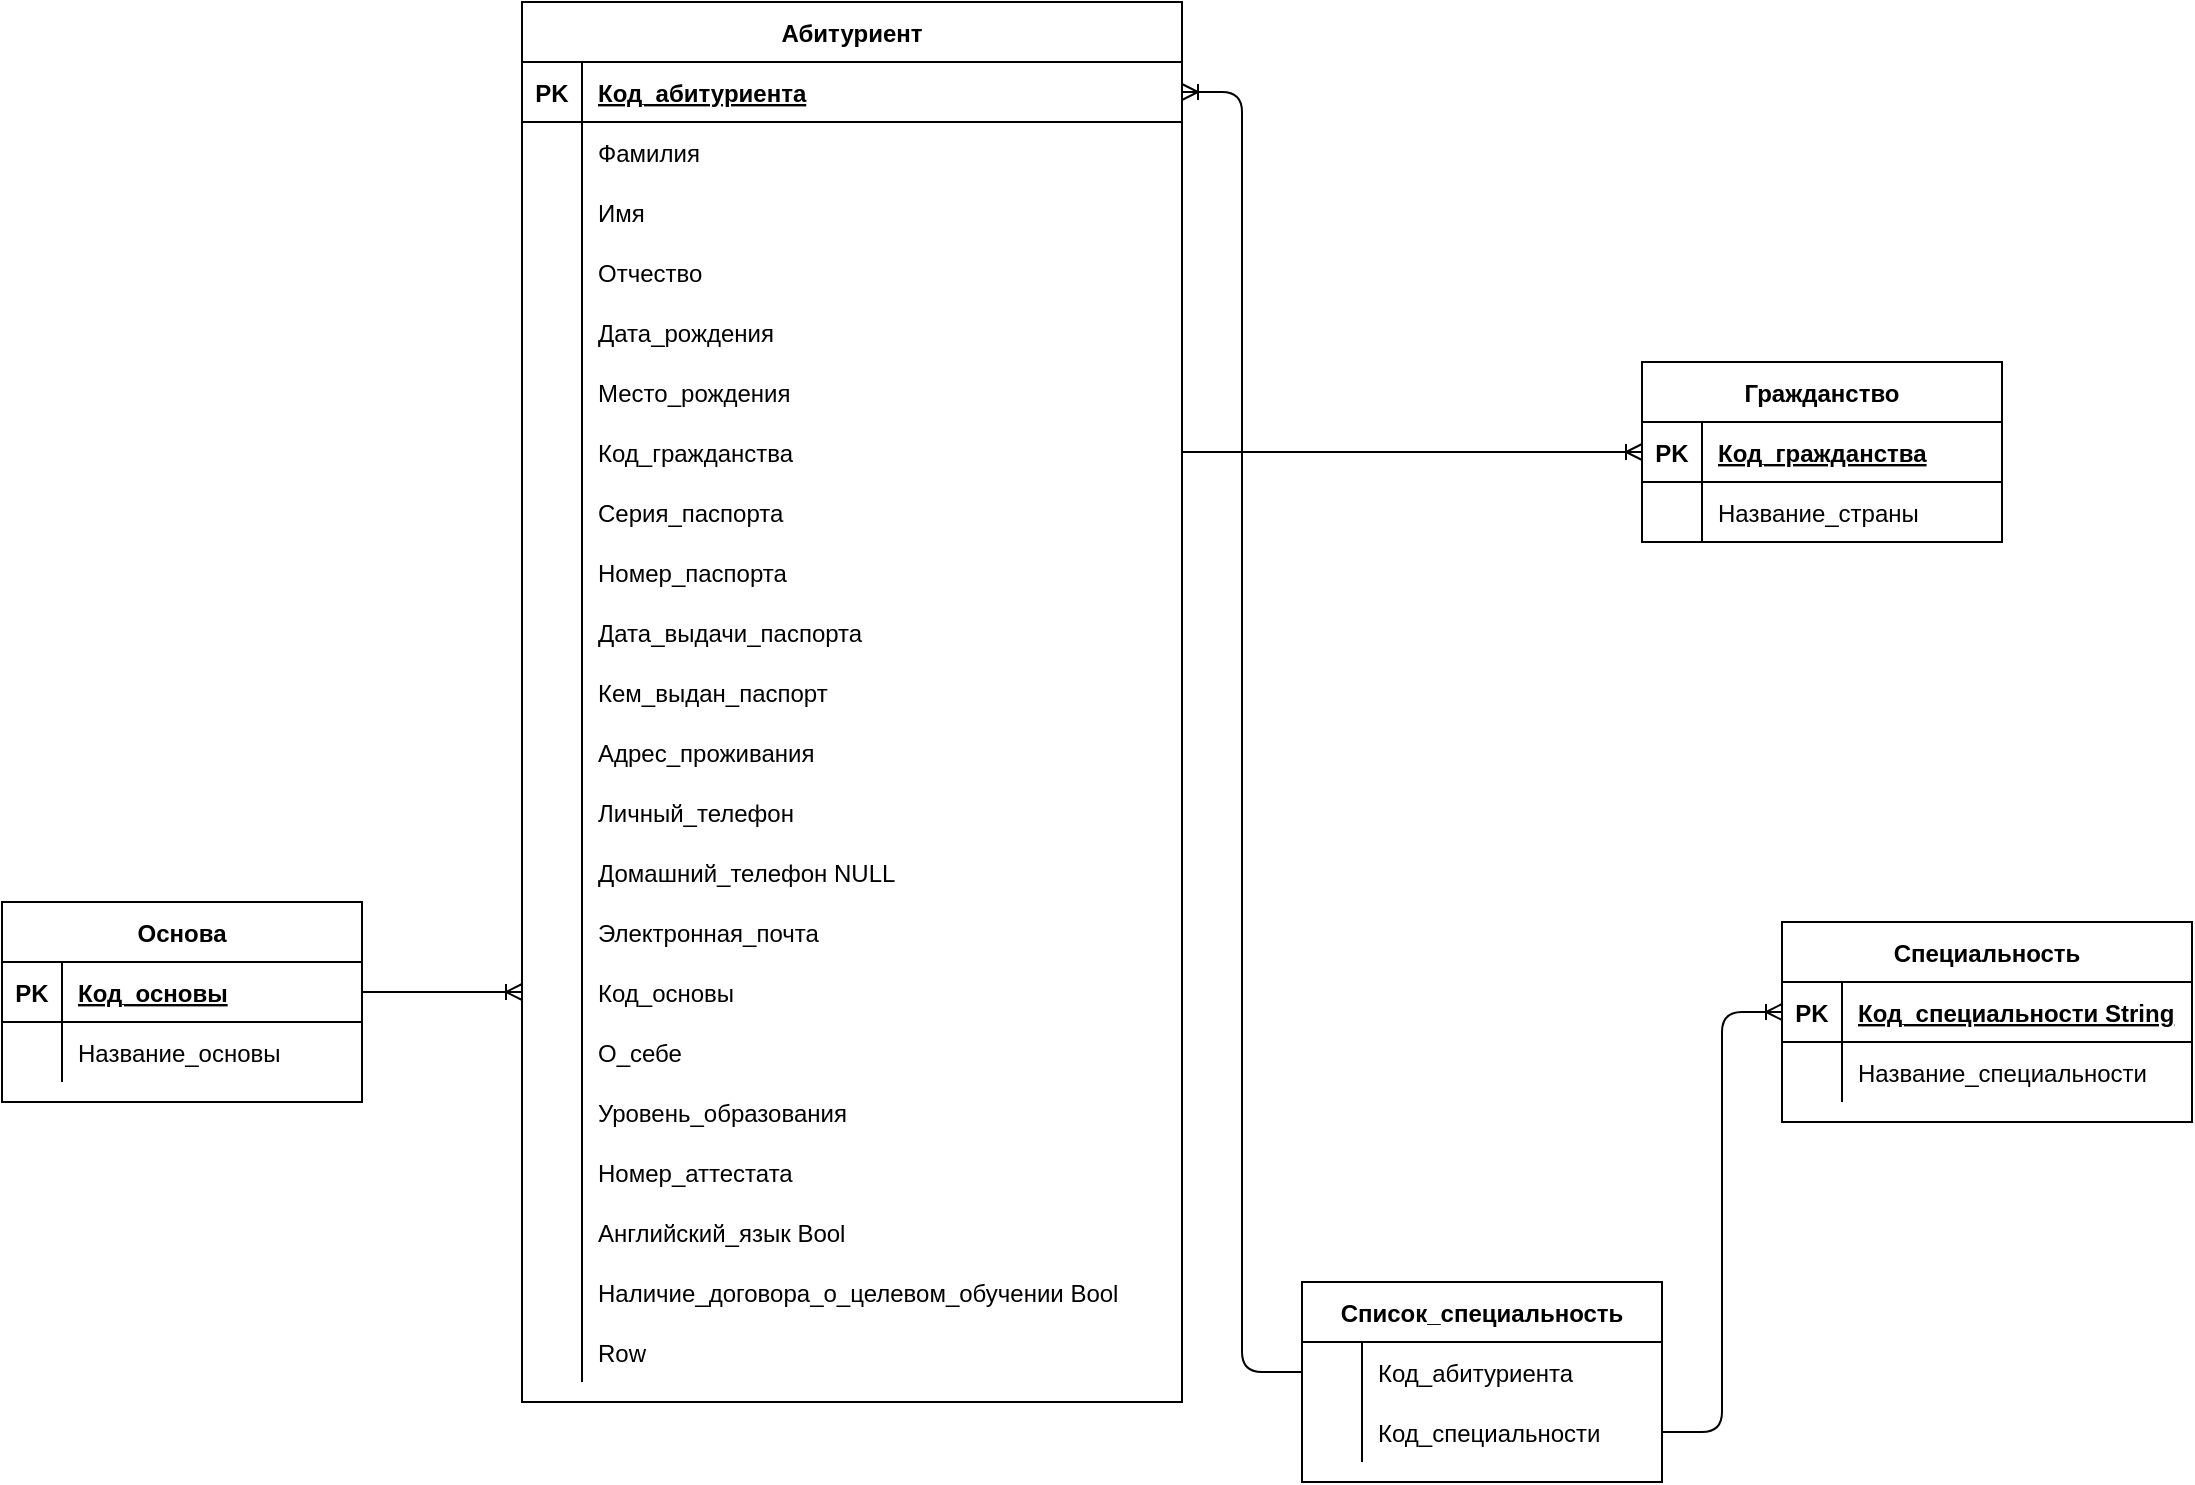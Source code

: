 <mxfile version="14.6.1" type="github">
  <diagram id="R2lEEEUBdFMjLlhIrx00" name="Page-1">
    <mxGraphModel dx="2023" dy="684" grid="1" gridSize="10" guides="1" tooltips="1" connect="1" arrows="1" fold="1" page="1" pageScale="1" pageWidth="850" pageHeight="1100" math="0" shadow="0" extFonts="Permanent Marker^https://fonts.googleapis.com/css?family=Permanent+Marker">
      <root>
        <mxCell id="0" />
        <mxCell id="1" parent="0" />
        <mxCell id="h7852Tr2tmxZigz9Xlth-1" value="Абитуриент" style="shape=table;startSize=30;container=1;collapsible=1;childLayout=tableLayout;fixedRows=1;rowLines=0;fontStyle=1;align=center;resizeLast=1;" vertex="1" parent="1">
          <mxGeometry x="10" y="150" width="330" height="700" as="geometry" />
        </mxCell>
        <mxCell id="h7852Tr2tmxZigz9Xlth-2" value="" style="shape=partialRectangle;collapsible=0;dropTarget=0;pointerEvents=0;fillColor=none;top=0;left=0;bottom=1;right=0;points=[[0,0.5],[1,0.5]];portConstraint=eastwest;" vertex="1" parent="h7852Tr2tmxZigz9Xlth-1">
          <mxGeometry y="30" width="330" height="30" as="geometry" />
        </mxCell>
        <mxCell id="h7852Tr2tmxZigz9Xlth-3" value="PK" style="shape=partialRectangle;connectable=0;fillColor=none;top=0;left=0;bottom=0;right=0;fontStyle=1;overflow=hidden;" vertex="1" parent="h7852Tr2tmxZigz9Xlth-2">
          <mxGeometry width="30" height="30" as="geometry" />
        </mxCell>
        <mxCell id="h7852Tr2tmxZigz9Xlth-4" value="Код_абитуриента" style="shape=partialRectangle;connectable=0;fillColor=none;top=0;left=0;bottom=0;right=0;align=left;spacingLeft=6;fontStyle=5;overflow=hidden;" vertex="1" parent="h7852Tr2tmxZigz9Xlth-2">
          <mxGeometry x="30" width="300" height="30" as="geometry" />
        </mxCell>
        <mxCell id="h7852Tr2tmxZigz9Xlth-5" value="" style="shape=partialRectangle;collapsible=0;dropTarget=0;pointerEvents=0;fillColor=none;top=0;left=0;bottom=0;right=0;points=[[0,0.5],[1,0.5]];portConstraint=eastwest;" vertex="1" parent="h7852Tr2tmxZigz9Xlth-1">
          <mxGeometry y="60" width="330" height="30" as="geometry" />
        </mxCell>
        <mxCell id="h7852Tr2tmxZigz9Xlth-6" value="" style="shape=partialRectangle;connectable=0;fillColor=none;top=0;left=0;bottom=0;right=0;editable=1;overflow=hidden;" vertex="1" parent="h7852Tr2tmxZigz9Xlth-5">
          <mxGeometry width="30" height="30" as="geometry" />
        </mxCell>
        <mxCell id="h7852Tr2tmxZigz9Xlth-7" value="Фамилия" style="shape=partialRectangle;connectable=0;fillColor=none;top=0;left=0;bottom=0;right=0;align=left;spacingLeft=6;overflow=hidden;" vertex="1" parent="h7852Tr2tmxZigz9Xlth-5">
          <mxGeometry x="30" width="300" height="30" as="geometry" />
        </mxCell>
        <mxCell id="h7852Tr2tmxZigz9Xlth-8" value="" style="shape=partialRectangle;collapsible=0;dropTarget=0;pointerEvents=0;fillColor=none;top=0;left=0;bottom=0;right=0;points=[[0,0.5],[1,0.5]];portConstraint=eastwest;" vertex="1" parent="h7852Tr2tmxZigz9Xlth-1">
          <mxGeometry y="90" width="330" height="30" as="geometry" />
        </mxCell>
        <mxCell id="h7852Tr2tmxZigz9Xlth-9" value="" style="shape=partialRectangle;connectable=0;fillColor=none;top=0;left=0;bottom=0;right=0;editable=1;overflow=hidden;" vertex="1" parent="h7852Tr2tmxZigz9Xlth-8">
          <mxGeometry width="30" height="30" as="geometry" />
        </mxCell>
        <mxCell id="h7852Tr2tmxZigz9Xlth-10" value="Имя" style="shape=partialRectangle;connectable=0;fillColor=none;top=0;left=0;bottom=0;right=0;align=left;spacingLeft=6;overflow=hidden;" vertex="1" parent="h7852Tr2tmxZigz9Xlth-8">
          <mxGeometry x="30" width="300" height="30" as="geometry" />
        </mxCell>
        <mxCell id="h7852Tr2tmxZigz9Xlth-11" value="" style="shape=partialRectangle;collapsible=0;dropTarget=0;pointerEvents=0;fillColor=none;top=0;left=0;bottom=0;right=0;points=[[0,0.5],[1,0.5]];portConstraint=eastwest;" vertex="1" parent="h7852Tr2tmxZigz9Xlth-1">
          <mxGeometry y="120" width="330" height="30" as="geometry" />
        </mxCell>
        <mxCell id="h7852Tr2tmxZigz9Xlth-12" value="" style="shape=partialRectangle;connectable=0;fillColor=none;top=0;left=0;bottom=0;right=0;editable=1;overflow=hidden;" vertex="1" parent="h7852Tr2tmxZigz9Xlth-11">
          <mxGeometry width="30" height="30" as="geometry" />
        </mxCell>
        <mxCell id="h7852Tr2tmxZigz9Xlth-13" value="Отчество" style="shape=partialRectangle;connectable=0;fillColor=none;top=0;left=0;bottom=0;right=0;align=left;spacingLeft=6;overflow=hidden;" vertex="1" parent="h7852Tr2tmxZigz9Xlth-11">
          <mxGeometry x="30" width="300" height="30" as="geometry" />
        </mxCell>
        <mxCell id="h7852Tr2tmxZigz9Xlth-14" value="" style="shape=partialRectangle;collapsible=0;dropTarget=0;pointerEvents=0;fillColor=none;top=0;left=0;bottom=0;right=0;points=[[0,0.5],[1,0.5]];portConstraint=eastwest;" vertex="1" parent="h7852Tr2tmxZigz9Xlth-1">
          <mxGeometry y="150" width="330" height="30" as="geometry" />
        </mxCell>
        <mxCell id="h7852Tr2tmxZigz9Xlth-15" value="" style="shape=partialRectangle;connectable=0;fillColor=none;top=0;left=0;bottom=0;right=0;editable=1;overflow=hidden;" vertex="1" parent="h7852Tr2tmxZigz9Xlth-14">
          <mxGeometry width="30" height="30" as="geometry" />
        </mxCell>
        <mxCell id="h7852Tr2tmxZigz9Xlth-16" value="Дата_рождения" style="shape=partialRectangle;connectable=0;fillColor=none;top=0;left=0;bottom=0;right=0;align=left;spacingLeft=6;overflow=hidden;" vertex="1" parent="h7852Tr2tmxZigz9Xlth-14">
          <mxGeometry x="30" width="300" height="30" as="geometry" />
        </mxCell>
        <mxCell id="h7852Tr2tmxZigz9Xlth-30" value="" style="shape=partialRectangle;collapsible=0;dropTarget=0;pointerEvents=0;fillColor=none;top=0;left=0;bottom=0;right=0;points=[[0,0.5],[1,0.5]];portConstraint=eastwest;" vertex="1" parent="h7852Tr2tmxZigz9Xlth-1">
          <mxGeometry y="180" width="330" height="30" as="geometry" />
        </mxCell>
        <mxCell id="h7852Tr2tmxZigz9Xlth-31" value="" style="shape=partialRectangle;connectable=0;fillColor=none;top=0;left=0;bottom=0;right=0;editable=1;overflow=hidden;" vertex="1" parent="h7852Tr2tmxZigz9Xlth-30">
          <mxGeometry width="30" height="30" as="geometry" />
        </mxCell>
        <mxCell id="h7852Tr2tmxZigz9Xlth-32" value="Место_рождения" style="shape=partialRectangle;connectable=0;fillColor=none;top=0;left=0;bottom=0;right=0;align=left;spacingLeft=6;overflow=hidden;" vertex="1" parent="h7852Tr2tmxZigz9Xlth-30">
          <mxGeometry x="30" width="300" height="30" as="geometry" />
        </mxCell>
        <mxCell id="h7852Tr2tmxZigz9Xlth-34" value="" style="shape=partialRectangle;collapsible=0;dropTarget=0;pointerEvents=0;fillColor=none;top=0;left=0;bottom=0;right=0;points=[[0,0.5],[1,0.5]];portConstraint=eastwest;" vertex="1" parent="h7852Tr2tmxZigz9Xlth-1">
          <mxGeometry y="210" width="330" height="30" as="geometry" />
        </mxCell>
        <mxCell id="h7852Tr2tmxZigz9Xlth-35" value="" style="shape=partialRectangle;connectable=0;fillColor=none;top=0;left=0;bottom=0;right=0;editable=1;overflow=hidden;" vertex="1" parent="h7852Tr2tmxZigz9Xlth-34">
          <mxGeometry width="30" height="30" as="geometry" />
        </mxCell>
        <mxCell id="h7852Tr2tmxZigz9Xlth-36" value="Код_гражданства" style="shape=partialRectangle;connectable=0;fillColor=none;top=0;left=0;bottom=0;right=0;align=left;spacingLeft=6;overflow=hidden;" vertex="1" parent="h7852Tr2tmxZigz9Xlth-34">
          <mxGeometry x="30" width="300" height="30" as="geometry" />
        </mxCell>
        <mxCell id="h7852Tr2tmxZigz9Xlth-52" value="" style="shape=partialRectangle;collapsible=0;dropTarget=0;pointerEvents=0;fillColor=none;top=0;left=0;bottom=0;right=0;points=[[0,0.5],[1,0.5]];portConstraint=eastwest;" vertex="1" parent="h7852Tr2tmxZigz9Xlth-1">
          <mxGeometry y="240" width="330" height="30" as="geometry" />
        </mxCell>
        <mxCell id="h7852Tr2tmxZigz9Xlth-53" value="" style="shape=partialRectangle;connectable=0;fillColor=none;top=0;left=0;bottom=0;right=0;editable=1;overflow=hidden;" vertex="1" parent="h7852Tr2tmxZigz9Xlth-52">
          <mxGeometry width="30" height="30" as="geometry" />
        </mxCell>
        <mxCell id="h7852Tr2tmxZigz9Xlth-54" value="Серия_паспорта" style="shape=partialRectangle;connectable=0;fillColor=none;top=0;left=0;bottom=0;right=0;align=left;spacingLeft=6;overflow=hidden;" vertex="1" parent="h7852Tr2tmxZigz9Xlth-52">
          <mxGeometry x="30" width="300" height="30" as="geometry" />
        </mxCell>
        <mxCell id="h7852Tr2tmxZigz9Xlth-55" value="" style="shape=partialRectangle;collapsible=0;dropTarget=0;pointerEvents=0;fillColor=none;top=0;left=0;bottom=0;right=0;points=[[0,0.5],[1,0.5]];portConstraint=eastwest;" vertex="1" parent="h7852Tr2tmxZigz9Xlth-1">
          <mxGeometry y="270" width="330" height="30" as="geometry" />
        </mxCell>
        <mxCell id="h7852Tr2tmxZigz9Xlth-56" value="" style="shape=partialRectangle;connectable=0;fillColor=none;top=0;left=0;bottom=0;right=0;editable=1;overflow=hidden;" vertex="1" parent="h7852Tr2tmxZigz9Xlth-55">
          <mxGeometry width="30" height="30" as="geometry" />
        </mxCell>
        <mxCell id="h7852Tr2tmxZigz9Xlth-57" value="Номер_паспорта" style="shape=partialRectangle;connectable=0;fillColor=none;top=0;left=0;bottom=0;right=0;align=left;spacingLeft=6;overflow=hidden;" vertex="1" parent="h7852Tr2tmxZigz9Xlth-55">
          <mxGeometry x="30" width="300" height="30" as="geometry" />
        </mxCell>
        <mxCell id="h7852Tr2tmxZigz9Xlth-58" value="" style="shape=partialRectangle;collapsible=0;dropTarget=0;pointerEvents=0;fillColor=none;top=0;left=0;bottom=0;right=0;points=[[0,0.5],[1,0.5]];portConstraint=eastwest;" vertex="1" parent="h7852Tr2tmxZigz9Xlth-1">
          <mxGeometry y="300" width="330" height="30" as="geometry" />
        </mxCell>
        <mxCell id="h7852Tr2tmxZigz9Xlth-59" value="" style="shape=partialRectangle;connectable=0;fillColor=none;top=0;left=0;bottom=0;right=0;editable=1;overflow=hidden;" vertex="1" parent="h7852Tr2tmxZigz9Xlth-58">
          <mxGeometry width="30" height="30" as="geometry" />
        </mxCell>
        <mxCell id="h7852Tr2tmxZigz9Xlth-60" value="Дата_выдачи_паспорта" style="shape=partialRectangle;connectable=0;fillColor=none;top=0;left=0;bottom=0;right=0;align=left;spacingLeft=6;overflow=hidden;" vertex="1" parent="h7852Tr2tmxZigz9Xlth-58">
          <mxGeometry x="30" width="300" height="30" as="geometry" />
        </mxCell>
        <mxCell id="h7852Tr2tmxZigz9Xlth-61" value="" style="shape=partialRectangle;collapsible=0;dropTarget=0;pointerEvents=0;fillColor=none;top=0;left=0;bottom=0;right=0;points=[[0,0.5],[1,0.5]];portConstraint=eastwest;" vertex="1" parent="h7852Tr2tmxZigz9Xlth-1">
          <mxGeometry y="330" width="330" height="30" as="geometry" />
        </mxCell>
        <mxCell id="h7852Tr2tmxZigz9Xlth-62" value="" style="shape=partialRectangle;connectable=0;fillColor=none;top=0;left=0;bottom=0;right=0;editable=1;overflow=hidden;" vertex="1" parent="h7852Tr2tmxZigz9Xlth-61">
          <mxGeometry width="30" height="30" as="geometry" />
        </mxCell>
        <mxCell id="h7852Tr2tmxZigz9Xlth-63" value="Кем_выдан_паспорт" style="shape=partialRectangle;connectable=0;fillColor=none;top=0;left=0;bottom=0;right=0;align=left;spacingLeft=6;overflow=hidden;" vertex="1" parent="h7852Tr2tmxZigz9Xlth-61">
          <mxGeometry x="30" width="300" height="30" as="geometry" />
        </mxCell>
        <mxCell id="h7852Tr2tmxZigz9Xlth-64" value="" style="shape=partialRectangle;collapsible=0;dropTarget=0;pointerEvents=0;fillColor=none;top=0;left=0;bottom=0;right=0;points=[[0,0.5],[1,0.5]];portConstraint=eastwest;" vertex="1" parent="h7852Tr2tmxZigz9Xlth-1">
          <mxGeometry y="360" width="330" height="30" as="geometry" />
        </mxCell>
        <mxCell id="h7852Tr2tmxZigz9Xlth-65" value="" style="shape=partialRectangle;connectable=0;fillColor=none;top=0;left=0;bottom=0;right=0;editable=1;overflow=hidden;" vertex="1" parent="h7852Tr2tmxZigz9Xlth-64">
          <mxGeometry width="30" height="30" as="geometry" />
        </mxCell>
        <mxCell id="h7852Tr2tmxZigz9Xlth-66" value="Адрес_проживания" style="shape=partialRectangle;connectable=0;fillColor=none;top=0;left=0;bottom=0;right=0;align=left;spacingLeft=6;overflow=hidden;" vertex="1" parent="h7852Tr2tmxZigz9Xlth-64">
          <mxGeometry x="30" width="300" height="30" as="geometry" />
        </mxCell>
        <mxCell id="h7852Tr2tmxZigz9Xlth-67" value="" style="shape=partialRectangle;collapsible=0;dropTarget=0;pointerEvents=0;fillColor=none;top=0;left=0;bottom=0;right=0;points=[[0,0.5],[1,0.5]];portConstraint=eastwest;" vertex="1" parent="h7852Tr2tmxZigz9Xlth-1">
          <mxGeometry y="390" width="330" height="30" as="geometry" />
        </mxCell>
        <mxCell id="h7852Tr2tmxZigz9Xlth-68" value="" style="shape=partialRectangle;connectable=0;fillColor=none;top=0;left=0;bottom=0;right=0;editable=1;overflow=hidden;" vertex="1" parent="h7852Tr2tmxZigz9Xlth-67">
          <mxGeometry width="30" height="30" as="geometry" />
        </mxCell>
        <mxCell id="h7852Tr2tmxZigz9Xlth-69" value="Личный_телефон" style="shape=partialRectangle;connectable=0;fillColor=none;top=0;left=0;bottom=0;right=0;align=left;spacingLeft=6;overflow=hidden;" vertex="1" parent="h7852Tr2tmxZigz9Xlth-67">
          <mxGeometry x="30" width="300" height="30" as="geometry" />
        </mxCell>
        <mxCell id="h7852Tr2tmxZigz9Xlth-70" value="" style="shape=partialRectangle;collapsible=0;dropTarget=0;pointerEvents=0;fillColor=none;top=0;left=0;bottom=0;right=0;points=[[0,0.5],[1,0.5]];portConstraint=eastwest;" vertex="1" parent="h7852Tr2tmxZigz9Xlth-1">
          <mxGeometry y="420" width="330" height="30" as="geometry" />
        </mxCell>
        <mxCell id="h7852Tr2tmxZigz9Xlth-71" value="" style="shape=partialRectangle;connectable=0;fillColor=none;top=0;left=0;bottom=0;right=0;editable=1;overflow=hidden;" vertex="1" parent="h7852Tr2tmxZigz9Xlth-70">
          <mxGeometry width="30" height="30" as="geometry" />
        </mxCell>
        <mxCell id="h7852Tr2tmxZigz9Xlth-72" value="Домашний_телефон NULL" style="shape=partialRectangle;connectable=0;fillColor=none;top=0;left=0;bottom=0;right=0;align=left;spacingLeft=6;overflow=hidden;" vertex="1" parent="h7852Tr2tmxZigz9Xlth-70">
          <mxGeometry x="30" width="300" height="30" as="geometry" />
        </mxCell>
        <mxCell id="h7852Tr2tmxZigz9Xlth-73" value="" style="shape=partialRectangle;collapsible=0;dropTarget=0;pointerEvents=0;fillColor=none;top=0;left=0;bottom=0;right=0;points=[[0,0.5],[1,0.5]];portConstraint=eastwest;" vertex="1" parent="h7852Tr2tmxZigz9Xlth-1">
          <mxGeometry y="450" width="330" height="30" as="geometry" />
        </mxCell>
        <mxCell id="h7852Tr2tmxZigz9Xlth-74" value="" style="shape=partialRectangle;connectable=0;fillColor=none;top=0;left=0;bottom=0;right=0;editable=1;overflow=hidden;" vertex="1" parent="h7852Tr2tmxZigz9Xlth-73">
          <mxGeometry width="30" height="30" as="geometry" />
        </mxCell>
        <mxCell id="h7852Tr2tmxZigz9Xlth-75" value="Электронная_почта" style="shape=partialRectangle;connectable=0;fillColor=none;top=0;left=0;bottom=0;right=0;align=left;spacingLeft=6;overflow=hidden;" vertex="1" parent="h7852Tr2tmxZigz9Xlth-73">
          <mxGeometry x="30" width="300" height="30" as="geometry" />
        </mxCell>
        <mxCell id="h7852Tr2tmxZigz9Xlth-114" value="" style="shape=partialRectangle;collapsible=0;dropTarget=0;pointerEvents=0;fillColor=none;top=0;left=0;bottom=0;right=0;points=[[0,0.5],[1,0.5]];portConstraint=eastwest;" vertex="1" parent="h7852Tr2tmxZigz9Xlth-1">
          <mxGeometry y="480" width="330" height="30" as="geometry" />
        </mxCell>
        <mxCell id="h7852Tr2tmxZigz9Xlth-115" value="" style="shape=partialRectangle;connectable=0;fillColor=none;top=0;left=0;bottom=0;right=0;editable=1;overflow=hidden;" vertex="1" parent="h7852Tr2tmxZigz9Xlth-114">
          <mxGeometry width="30" height="30" as="geometry" />
        </mxCell>
        <mxCell id="h7852Tr2tmxZigz9Xlth-116" value="Код_основы" style="shape=partialRectangle;connectable=0;fillColor=none;top=0;left=0;bottom=0;right=0;align=left;spacingLeft=6;overflow=hidden;" vertex="1" parent="h7852Tr2tmxZigz9Xlth-114">
          <mxGeometry x="30" width="300" height="30" as="geometry" />
        </mxCell>
        <mxCell id="h7852Tr2tmxZigz9Xlth-76" value="" style="shape=partialRectangle;collapsible=0;dropTarget=0;pointerEvents=0;fillColor=none;top=0;left=0;bottom=0;right=0;points=[[0,0.5],[1,0.5]];portConstraint=eastwest;" vertex="1" parent="h7852Tr2tmxZigz9Xlth-1">
          <mxGeometry y="510" width="330" height="30" as="geometry" />
        </mxCell>
        <mxCell id="h7852Tr2tmxZigz9Xlth-77" value="" style="shape=partialRectangle;connectable=0;fillColor=none;top=0;left=0;bottom=0;right=0;editable=1;overflow=hidden;" vertex="1" parent="h7852Tr2tmxZigz9Xlth-76">
          <mxGeometry width="30" height="30" as="geometry" />
        </mxCell>
        <mxCell id="h7852Tr2tmxZigz9Xlth-78" value="О_себе" style="shape=partialRectangle;connectable=0;fillColor=none;top=0;left=0;bottom=0;right=0;align=left;spacingLeft=6;overflow=hidden;" vertex="1" parent="h7852Tr2tmxZigz9Xlth-76">
          <mxGeometry x="30" width="300" height="30" as="geometry" />
        </mxCell>
        <mxCell id="h7852Tr2tmxZigz9Xlth-131" value="" style="shape=partialRectangle;collapsible=0;dropTarget=0;pointerEvents=0;fillColor=none;top=0;left=0;bottom=0;right=0;points=[[0,0.5],[1,0.5]];portConstraint=eastwest;" vertex="1" parent="h7852Tr2tmxZigz9Xlth-1">
          <mxGeometry y="540" width="330" height="30" as="geometry" />
        </mxCell>
        <mxCell id="h7852Tr2tmxZigz9Xlth-132" value="" style="shape=partialRectangle;connectable=0;fillColor=none;top=0;left=0;bottom=0;right=0;editable=1;overflow=hidden;" vertex="1" parent="h7852Tr2tmxZigz9Xlth-131">
          <mxGeometry width="30" height="30" as="geometry" />
        </mxCell>
        <mxCell id="h7852Tr2tmxZigz9Xlth-133" value="Уровень_образования" style="shape=partialRectangle;connectable=0;fillColor=none;top=0;left=0;bottom=0;right=0;align=left;spacingLeft=6;overflow=hidden;" vertex="1" parent="h7852Tr2tmxZigz9Xlth-131">
          <mxGeometry x="30" width="300" height="30" as="geometry" />
        </mxCell>
        <mxCell id="h7852Tr2tmxZigz9Xlth-134" value="" style="shape=partialRectangle;collapsible=0;dropTarget=0;pointerEvents=0;fillColor=none;top=0;left=0;bottom=0;right=0;points=[[0,0.5],[1,0.5]];portConstraint=eastwest;" vertex="1" parent="h7852Tr2tmxZigz9Xlth-1">
          <mxGeometry y="570" width="330" height="30" as="geometry" />
        </mxCell>
        <mxCell id="h7852Tr2tmxZigz9Xlth-135" value="" style="shape=partialRectangle;connectable=0;fillColor=none;top=0;left=0;bottom=0;right=0;editable=1;overflow=hidden;" vertex="1" parent="h7852Tr2tmxZigz9Xlth-134">
          <mxGeometry width="30" height="30" as="geometry" />
        </mxCell>
        <mxCell id="h7852Tr2tmxZigz9Xlth-136" value="Номер_аттестата" style="shape=partialRectangle;connectable=0;fillColor=none;top=0;left=0;bottom=0;right=0;align=left;spacingLeft=6;overflow=hidden;" vertex="1" parent="h7852Tr2tmxZigz9Xlth-134">
          <mxGeometry x="30" width="300" height="30" as="geometry" />
        </mxCell>
        <mxCell id="h7852Tr2tmxZigz9Xlth-137" value="" style="shape=partialRectangle;collapsible=0;dropTarget=0;pointerEvents=0;fillColor=none;top=0;left=0;bottom=0;right=0;points=[[0,0.5],[1,0.5]];portConstraint=eastwest;" vertex="1" parent="h7852Tr2tmxZigz9Xlth-1">
          <mxGeometry y="600" width="330" height="30" as="geometry" />
        </mxCell>
        <mxCell id="h7852Tr2tmxZigz9Xlth-138" value="" style="shape=partialRectangle;connectable=0;fillColor=none;top=0;left=0;bottom=0;right=0;editable=1;overflow=hidden;" vertex="1" parent="h7852Tr2tmxZigz9Xlth-137">
          <mxGeometry width="30" height="30" as="geometry" />
        </mxCell>
        <mxCell id="h7852Tr2tmxZigz9Xlth-139" value="Английский_язык Bool" style="shape=partialRectangle;connectable=0;fillColor=none;top=0;left=0;bottom=0;right=0;align=left;spacingLeft=6;overflow=hidden;" vertex="1" parent="h7852Tr2tmxZigz9Xlth-137">
          <mxGeometry x="30" width="300" height="30" as="geometry" />
        </mxCell>
        <mxCell id="h7852Tr2tmxZigz9Xlth-140" value="" style="shape=partialRectangle;collapsible=0;dropTarget=0;pointerEvents=0;fillColor=none;top=0;left=0;bottom=0;right=0;points=[[0,0.5],[1,0.5]];portConstraint=eastwest;" vertex="1" parent="h7852Tr2tmxZigz9Xlth-1">
          <mxGeometry y="630" width="330" height="30" as="geometry" />
        </mxCell>
        <mxCell id="h7852Tr2tmxZigz9Xlth-141" value="" style="shape=partialRectangle;connectable=0;fillColor=none;top=0;left=0;bottom=0;right=0;editable=1;overflow=hidden;" vertex="1" parent="h7852Tr2tmxZigz9Xlth-140">
          <mxGeometry width="30" height="30" as="geometry" />
        </mxCell>
        <mxCell id="h7852Tr2tmxZigz9Xlth-142" value="Наличие_договора_о_целевом_обучении Bool" style="shape=partialRectangle;connectable=0;fillColor=none;top=0;left=0;bottom=0;right=0;align=left;spacingLeft=6;overflow=hidden;" vertex="1" parent="h7852Tr2tmxZigz9Xlth-140">
          <mxGeometry x="30" width="300" height="30" as="geometry" />
        </mxCell>
        <mxCell id="h7852Tr2tmxZigz9Xlth-143" value="" style="shape=partialRectangle;collapsible=0;dropTarget=0;pointerEvents=0;fillColor=none;top=0;left=0;bottom=0;right=0;points=[[0,0.5],[1,0.5]];portConstraint=eastwest;" vertex="1" parent="h7852Tr2tmxZigz9Xlth-1">
          <mxGeometry y="660" width="330" height="30" as="geometry" />
        </mxCell>
        <mxCell id="h7852Tr2tmxZigz9Xlth-144" value="" style="shape=partialRectangle;connectable=0;fillColor=none;top=0;left=0;bottom=0;right=0;editable=1;overflow=hidden;" vertex="1" parent="h7852Tr2tmxZigz9Xlth-143">
          <mxGeometry width="30" height="30" as="geometry" />
        </mxCell>
        <mxCell id="h7852Tr2tmxZigz9Xlth-145" value="Row" style="shape=partialRectangle;connectable=0;fillColor=none;top=0;left=0;bottom=0;right=0;align=left;spacingLeft=6;overflow=hidden;" vertex="1" parent="h7852Tr2tmxZigz9Xlth-143">
          <mxGeometry x="30" width="300" height="30" as="geometry" />
        </mxCell>
        <mxCell id="h7852Tr2tmxZigz9Xlth-37" value="Гражданство" style="shape=table;startSize=30;container=1;collapsible=1;childLayout=tableLayout;fixedRows=1;rowLines=0;fontStyle=1;align=center;resizeLast=1;" vertex="1" parent="1">
          <mxGeometry x="570" y="330" width="180" height="90" as="geometry" />
        </mxCell>
        <mxCell id="h7852Tr2tmxZigz9Xlth-38" value="" style="shape=partialRectangle;collapsible=0;dropTarget=0;pointerEvents=0;fillColor=none;top=0;left=0;bottom=1;right=0;points=[[0,0.5],[1,0.5]];portConstraint=eastwest;" vertex="1" parent="h7852Tr2tmxZigz9Xlth-37">
          <mxGeometry y="30" width="180" height="30" as="geometry" />
        </mxCell>
        <mxCell id="h7852Tr2tmxZigz9Xlth-39" value="PK" style="shape=partialRectangle;connectable=0;fillColor=none;top=0;left=0;bottom=0;right=0;fontStyle=1;overflow=hidden;" vertex="1" parent="h7852Tr2tmxZigz9Xlth-38">
          <mxGeometry width="30" height="30" as="geometry" />
        </mxCell>
        <mxCell id="h7852Tr2tmxZigz9Xlth-40" value="Код_гражданства" style="shape=partialRectangle;connectable=0;fillColor=none;top=0;left=0;bottom=0;right=0;align=left;spacingLeft=6;fontStyle=5;overflow=hidden;" vertex="1" parent="h7852Tr2tmxZigz9Xlth-38">
          <mxGeometry x="30" width="150" height="30" as="geometry" />
        </mxCell>
        <mxCell id="h7852Tr2tmxZigz9Xlth-41" value="" style="shape=partialRectangle;collapsible=0;dropTarget=0;pointerEvents=0;fillColor=none;top=0;left=0;bottom=0;right=0;points=[[0,0.5],[1,0.5]];portConstraint=eastwest;" vertex="1" parent="h7852Tr2tmxZigz9Xlth-37">
          <mxGeometry y="60" width="180" height="30" as="geometry" />
        </mxCell>
        <mxCell id="h7852Tr2tmxZigz9Xlth-42" value="" style="shape=partialRectangle;connectable=0;fillColor=none;top=0;left=0;bottom=0;right=0;editable=1;overflow=hidden;" vertex="1" parent="h7852Tr2tmxZigz9Xlth-41">
          <mxGeometry width="30" height="30" as="geometry" />
        </mxCell>
        <mxCell id="h7852Tr2tmxZigz9Xlth-43" value="Название_страны" style="shape=partialRectangle;connectable=0;fillColor=none;top=0;left=0;bottom=0;right=0;align=left;spacingLeft=6;overflow=hidden;" vertex="1" parent="h7852Tr2tmxZigz9Xlth-41">
          <mxGeometry x="30" width="150" height="30" as="geometry" />
        </mxCell>
        <mxCell id="h7852Tr2tmxZigz9Xlth-79" value="Специальность" style="shape=table;startSize=30;container=1;collapsible=1;childLayout=tableLayout;fixedRows=1;rowLines=0;fontStyle=1;align=center;resizeLast=1;" vertex="1" parent="1">
          <mxGeometry x="640" y="610" width="205" height="100" as="geometry" />
        </mxCell>
        <mxCell id="h7852Tr2tmxZigz9Xlth-80" value="" style="shape=partialRectangle;collapsible=0;dropTarget=0;pointerEvents=0;fillColor=none;top=0;left=0;bottom=1;right=0;points=[[0,0.5],[1,0.5]];portConstraint=eastwest;" vertex="1" parent="h7852Tr2tmxZigz9Xlth-79">
          <mxGeometry y="30" width="205" height="30" as="geometry" />
        </mxCell>
        <mxCell id="h7852Tr2tmxZigz9Xlth-81" value="PK" style="shape=partialRectangle;connectable=0;fillColor=none;top=0;left=0;bottom=0;right=0;fontStyle=1;overflow=hidden;" vertex="1" parent="h7852Tr2tmxZigz9Xlth-80">
          <mxGeometry width="30" height="30" as="geometry" />
        </mxCell>
        <mxCell id="h7852Tr2tmxZigz9Xlth-82" value="Код_специальности String" style="shape=partialRectangle;connectable=0;fillColor=none;top=0;left=0;bottom=0;right=0;align=left;spacingLeft=6;fontStyle=5;overflow=hidden;" vertex="1" parent="h7852Tr2tmxZigz9Xlth-80">
          <mxGeometry x="30" width="175" height="30" as="geometry" />
        </mxCell>
        <mxCell id="h7852Tr2tmxZigz9Xlth-83" value="" style="shape=partialRectangle;collapsible=0;dropTarget=0;pointerEvents=0;fillColor=none;top=0;left=0;bottom=0;right=0;points=[[0,0.5],[1,0.5]];portConstraint=eastwest;" vertex="1" parent="h7852Tr2tmxZigz9Xlth-79">
          <mxGeometry y="60" width="205" height="30" as="geometry" />
        </mxCell>
        <mxCell id="h7852Tr2tmxZigz9Xlth-84" value="" style="shape=partialRectangle;connectable=0;fillColor=none;top=0;left=0;bottom=0;right=0;editable=1;overflow=hidden;" vertex="1" parent="h7852Tr2tmxZigz9Xlth-83">
          <mxGeometry width="30" height="30" as="geometry" />
        </mxCell>
        <mxCell id="h7852Tr2tmxZigz9Xlth-85" value="Название_специальности" style="shape=partialRectangle;connectable=0;fillColor=none;top=0;left=0;bottom=0;right=0;align=left;spacingLeft=6;overflow=hidden;" vertex="1" parent="h7852Tr2tmxZigz9Xlth-83">
          <mxGeometry x="30" width="175" height="30" as="geometry" />
        </mxCell>
        <mxCell id="h7852Tr2tmxZigz9Xlth-96" value="Список_специальность" style="shape=table;startSize=30;container=1;collapsible=1;childLayout=tableLayout;fixedRows=1;rowLines=0;fontStyle=1;align=center;resizeLast=1;" vertex="1" parent="1">
          <mxGeometry x="400" y="790" width="180" height="100" as="geometry" />
        </mxCell>
        <mxCell id="h7852Tr2tmxZigz9Xlth-100" value="" style="shape=partialRectangle;collapsible=0;dropTarget=0;pointerEvents=0;fillColor=none;top=0;left=0;bottom=0;right=0;points=[[0,0.5],[1,0.5]];portConstraint=eastwest;" vertex="1" parent="h7852Tr2tmxZigz9Xlth-96">
          <mxGeometry y="30" width="180" height="30" as="geometry" />
        </mxCell>
        <mxCell id="h7852Tr2tmxZigz9Xlth-101" value="" style="shape=partialRectangle;connectable=0;fillColor=none;top=0;left=0;bottom=0;right=0;editable=1;overflow=hidden;" vertex="1" parent="h7852Tr2tmxZigz9Xlth-100">
          <mxGeometry width="30" height="30" as="geometry" />
        </mxCell>
        <mxCell id="h7852Tr2tmxZigz9Xlth-102" value="Код_абитуриента" style="shape=partialRectangle;connectable=0;fillColor=none;top=0;left=0;bottom=0;right=0;align=left;spacingLeft=6;overflow=hidden;" vertex="1" parent="h7852Tr2tmxZigz9Xlth-100">
          <mxGeometry x="30" width="150" height="30" as="geometry" />
        </mxCell>
        <mxCell id="h7852Tr2tmxZigz9Xlth-103" value="" style="shape=partialRectangle;collapsible=0;dropTarget=0;pointerEvents=0;fillColor=none;top=0;left=0;bottom=0;right=0;points=[[0,0.5],[1,0.5]];portConstraint=eastwest;" vertex="1" parent="h7852Tr2tmxZigz9Xlth-96">
          <mxGeometry y="60" width="180" height="30" as="geometry" />
        </mxCell>
        <mxCell id="h7852Tr2tmxZigz9Xlth-104" value="" style="shape=partialRectangle;connectable=0;fillColor=none;top=0;left=0;bottom=0;right=0;editable=1;overflow=hidden;" vertex="1" parent="h7852Tr2tmxZigz9Xlth-103">
          <mxGeometry width="30" height="30" as="geometry" />
        </mxCell>
        <mxCell id="h7852Tr2tmxZigz9Xlth-105" value="Код_специальности" style="shape=partialRectangle;connectable=0;fillColor=none;top=0;left=0;bottom=0;right=0;align=left;spacingLeft=6;overflow=hidden;" vertex="1" parent="h7852Tr2tmxZigz9Xlth-103">
          <mxGeometry x="30" width="150" height="30" as="geometry" />
        </mxCell>
        <mxCell id="h7852Tr2tmxZigz9Xlth-110" value="" style="edgeStyle=entityRelationEdgeStyle;fontSize=12;html=1;endArrow=ERoneToMany;exitX=1;exitY=0.5;exitDx=0;exitDy=0;" edge="1" parent="1" source="h7852Tr2tmxZigz9Xlth-34" target="h7852Tr2tmxZigz9Xlth-38">
          <mxGeometry width="100" height="100" relative="1" as="geometry">
            <mxPoint x="110" y="460" as="sourcePoint" />
            <mxPoint x="210" y="360" as="targetPoint" />
          </mxGeometry>
        </mxCell>
        <mxCell id="h7852Tr2tmxZigz9Xlth-111" value="" style="edgeStyle=entityRelationEdgeStyle;fontSize=12;html=1;endArrow=ERoneToMany;entryX=0;entryY=0.5;entryDx=0;entryDy=0;" edge="1" parent="1" source="h7852Tr2tmxZigz9Xlth-103" target="h7852Tr2tmxZigz9Xlth-80">
          <mxGeometry width="100" height="100" relative="1" as="geometry">
            <mxPoint x="160" y="900" as="sourcePoint" />
            <mxPoint x="260" y="800" as="targetPoint" />
          </mxGeometry>
        </mxCell>
        <mxCell id="h7852Tr2tmxZigz9Xlth-113" value="" style="edgeStyle=entityRelationEdgeStyle;fontSize=12;html=1;endArrow=ERoneToMany;entryX=1;entryY=0.5;entryDx=0;entryDy=0;exitX=0;exitY=0.5;exitDx=0;exitDy=0;" edge="1" parent="1" source="h7852Tr2tmxZigz9Xlth-100" target="h7852Tr2tmxZigz9Xlth-2">
          <mxGeometry width="100" height="100" relative="1" as="geometry">
            <mxPoint x="60" y="920" as="sourcePoint" />
            <mxPoint x="160" y="820" as="targetPoint" />
          </mxGeometry>
        </mxCell>
        <mxCell id="h7852Tr2tmxZigz9Xlth-117" value="Основа" style="shape=table;startSize=30;container=1;collapsible=1;childLayout=tableLayout;fixedRows=1;rowLines=0;fontStyle=1;align=center;resizeLast=1;" vertex="1" parent="1">
          <mxGeometry x="-250" y="600" width="180" height="100" as="geometry" />
        </mxCell>
        <mxCell id="h7852Tr2tmxZigz9Xlth-118" value="" style="shape=partialRectangle;collapsible=0;dropTarget=0;pointerEvents=0;fillColor=none;top=0;left=0;bottom=1;right=0;points=[[0,0.5],[1,0.5]];portConstraint=eastwest;" vertex="1" parent="h7852Tr2tmxZigz9Xlth-117">
          <mxGeometry y="30" width="180" height="30" as="geometry" />
        </mxCell>
        <mxCell id="h7852Tr2tmxZigz9Xlth-119" value="PK" style="shape=partialRectangle;connectable=0;fillColor=none;top=0;left=0;bottom=0;right=0;fontStyle=1;overflow=hidden;" vertex="1" parent="h7852Tr2tmxZigz9Xlth-118">
          <mxGeometry width="30" height="30" as="geometry" />
        </mxCell>
        <mxCell id="h7852Tr2tmxZigz9Xlth-120" value="Код_основы" style="shape=partialRectangle;connectable=0;fillColor=none;top=0;left=0;bottom=0;right=0;align=left;spacingLeft=6;fontStyle=5;overflow=hidden;" vertex="1" parent="h7852Tr2tmxZigz9Xlth-118">
          <mxGeometry x="30" width="150" height="30" as="geometry" />
        </mxCell>
        <mxCell id="h7852Tr2tmxZigz9Xlth-121" value="" style="shape=partialRectangle;collapsible=0;dropTarget=0;pointerEvents=0;fillColor=none;top=0;left=0;bottom=0;right=0;points=[[0,0.5],[1,0.5]];portConstraint=eastwest;" vertex="1" parent="h7852Tr2tmxZigz9Xlth-117">
          <mxGeometry y="60" width="180" height="30" as="geometry" />
        </mxCell>
        <mxCell id="h7852Tr2tmxZigz9Xlth-122" value="" style="shape=partialRectangle;connectable=0;fillColor=none;top=0;left=0;bottom=0;right=0;editable=1;overflow=hidden;" vertex="1" parent="h7852Tr2tmxZigz9Xlth-121">
          <mxGeometry width="30" height="30" as="geometry" />
        </mxCell>
        <mxCell id="h7852Tr2tmxZigz9Xlth-123" value="Название_основы" style="shape=partialRectangle;connectable=0;fillColor=none;top=0;left=0;bottom=0;right=0;align=left;spacingLeft=6;overflow=hidden;" vertex="1" parent="h7852Tr2tmxZigz9Xlth-121">
          <mxGeometry x="30" width="150" height="30" as="geometry" />
        </mxCell>
        <mxCell id="h7852Tr2tmxZigz9Xlth-130" value="" style="edgeStyle=entityRelationEdgeStyle;fontSize=12;html=1;endArrow=ERoneToMany;entryX=0;entryY=0.5;entryDx=0;entryDy=0;exitX=1;exitY=0.5;exitDx=0;exitDy=0;" edge="1" parent="1" source="h7852Tr2tmxZigz9Xlth-118" target="h7852Tr2tmxZigz9Xlth-114">
          <mxGeometry width="100" height="100" relative="1" as="geometry">
            <mxPoint x="-10" y="910" as="sourcePoint" />
            <mxPoint x="90" y="810" as="targetPoint" />
          </mxGeometry>
        </mxCell>
      </root>
    </mxGraphModel>
  </diagram>
</mxfile>
